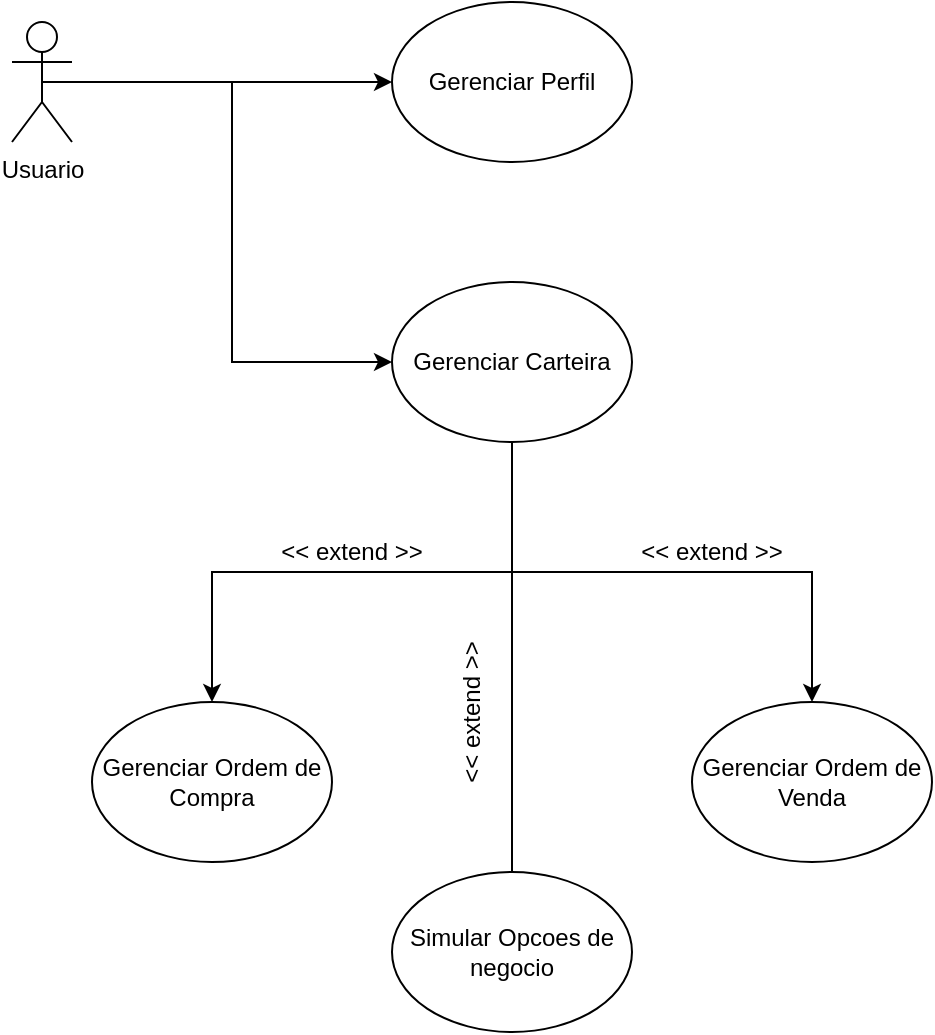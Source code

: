 <mxfile version="21.0.6" type="github">
  <diagram name="Página-1" id="wn3Ue3ekF79Besxl5Zfy">
    <mxGraphModel dx="1391" dy="778" grid="1" gridSize="10" guides="1" tooltips="1" connect="1" arrows="1" fold="1" page="1" pageScale="1" pageWidth="827" pageHeight="1169" math="0" shadow="0">
      <root>
        <mxCell id="0" />
        <mxCell id="1" parent="0" />
        <mxCell id="H27ZSIzB-EbjMpHel2KF-2" value="Gerenciar Ordem de Compra" style="ellipse;whiteSpace=wrap;html=1;" vertex="1" parent="1">
          <mxGeometry x="150" y="420" width="120" height="80" as="geometry" />
        </mxCell>
        <mxCell id="H27ZSIzB-EbjMpHel2KF-4" value="Simular Opcoes de negocio" style="ellipse;whiteSpace=wrap;html=1;" vertex="1" parent="1">
          <mxGeometry x="300" y="505" width="120" height="80" as="geometry" />
        </mxCell>
        <mxCell id="H27ZSIzB-EbjMpHel2KF-5" value="Gerenciar Perfil" style="ellipse;whiteSpace=wrap;html=1;" vertex="1" parent="1">
          <mxGeometry x="300" y="70" width="120" height="80" as="geometry" />
        </mxCell>
        <mxCell id="H27ZSIzB-EbjMpHel2KF-16" style="edgeStyle=orthogonalEdgeStyle;rounded=0;orthogonalLoop=1;jettySize=auto;html=1;exitX=0.5;exitY=1;exitDx=0;exitDy=0;" edge="1" parent="1" source="H27ZSIzB-EbjMpHel2KF-6" target="H27ZSIzB-EbjMpHel2KF-2">
          <mxGeometry relative="1" as="geometry" />
        </mxCell>
        <mxCell id="H27ZSIzB-EbjMpHel2KF-17" style="edgeStyle=orthogonalEdgeStyle;rounded=0;orthogonalLoop=1;jettySize=auto;html=1;exitX=0.5;exitY=0;exitDx=0;exitDy=0;entryX=0.5;entryY=0;entryDx=0;entryDy=0;" edge="1" parent="1" source="H27ZSIzB-EbjMpHel2KF-4" target="H27ZSIzB-EbjMpHel2KF-7">
          <mxGeometry relative="1" as="geometry">
            <Array as="points">
              <mxPoint x="360" y="355" />
              <mxPoint x="510" y="355" />
            </Array>
          </mxGeometry>
        </mxCell>
        <mxCell id="H27ZSIzB-EbjMpHel2KF-6" value="Gerenciar Carteira" style="ellipse;whiteSpace=wrap;html=1;" vertex="1" parent="1">
          <mxGeometry x="300" y="210" width="120" height="80" as="geometry" />
        </mxCell>
        <mxCell id="H27ZSIzB-EbjMpHel2KF-7" value="Gerenciar Ordem de Venda" style="ellipse;whiteSpace=wrap;html=1;" vertex="1" parent="1">
          <mxGeometry x="450" y="420" width="120" height="80" as="geometry" />
        </mxCell>
        <mxCell id="H27ZSIzB-EbjMpHel2KF-13" style="edgeStyle=orthogonalEdgeStyle;rounded=0;orthogonalLoop=1;jettySize=auto;html=1;exitX=0.5;exitY=0.5;exitDx=0;exitDy=0;exitPerimeter=0;entryX=0;entryY=0.5;entryDx=0;entryDy=0;" edge="1" parent="1" source="H27ZSIzB-EbjMpHel2KF-9" target="H27ZSIzB-EbjMpHel2KF-6">
          <mxGeometry relative="1" as="geometry" />
        </mxCell>
        <mxCell id="H27ZSIzB-EbjMpHel2KF-14" style="edgeStyle=orthogonalEdgeStyle;rounded=0;orthogonalLoop=1;jettySize=auto;html=1;exitX=0.5;exitY=0.5;exitDx=0;exitDy=0;exitPerimeter=0;entryX=0;entryY=0.5;entryDx=0;entryDy=0;" edge="1" parent="1" source="H27ZSIzB-EbjMpHel2KF-9" target="H27ZSIzB-EbjMpHel2KF-5">
          <mxGeometry relative="1" as="geometry" />
        </mxCell>
        <mxCell id="H27ZSIzB-EbjMpHel2KF-9" value="Usuario&lt;br&gt;" style="shape=umlActor;verticalLabelPosition=bottom;verticalAlign=top;html=1;outlineConnect=0;" vertex="1" parent="1">
          <mxGeometry x="110" y="80" width="30" height="60" as="geometry" />
        </mxCell>
        <mxCell id="H27ZSIzB-EbjMpHel2KF-19" value="&amp;lt;&amp;lt; extend &amp;gt;&amp;gt;" style="text;html=1;strokeColor=none;fillColor=none;align=center;verticalAlign=middle;whiteSpace=wrap;rounded=0;" vertex="1" parent="1">
          <mxGeometry x="240" y="330" width="80" height="30" as="geometry" />
        </mxCell>
        <mxCell id="H27ZSIzB-EbjMpHel2KF-20" value="&amp;lt;&amp;lt; extend &amp;gt;&amp;gt;" style="text;html=1;strokeColor=none;fillColor=none;align=center;verticalAlign=middle;whiteSpace=wrap;rounded=0;" vertex="1" parent="1">
          <mxGeometry x="420" y="330" width="80" height="30" as="geometry" />
        </mxCell>
        <mxCell id="H27ZSIzB-EbjMpHel2KF-21" value="&amp;lt;&amp;lt; extend &amp;gt;&amp;gt;" style="text;html=1;strokeColor=none;fillColor=none;align=center;verticalAlign=middle;whiteSpace=wrap;rounded=0;rotation=-90;" vertex="1" parent="1">
          <mxGeometry x="300" y="410" width="80" height="30" as="geometry" />
        </mxCell>
      </root>
    </mxGraphModel>
  </diagram>
</mxfile>
